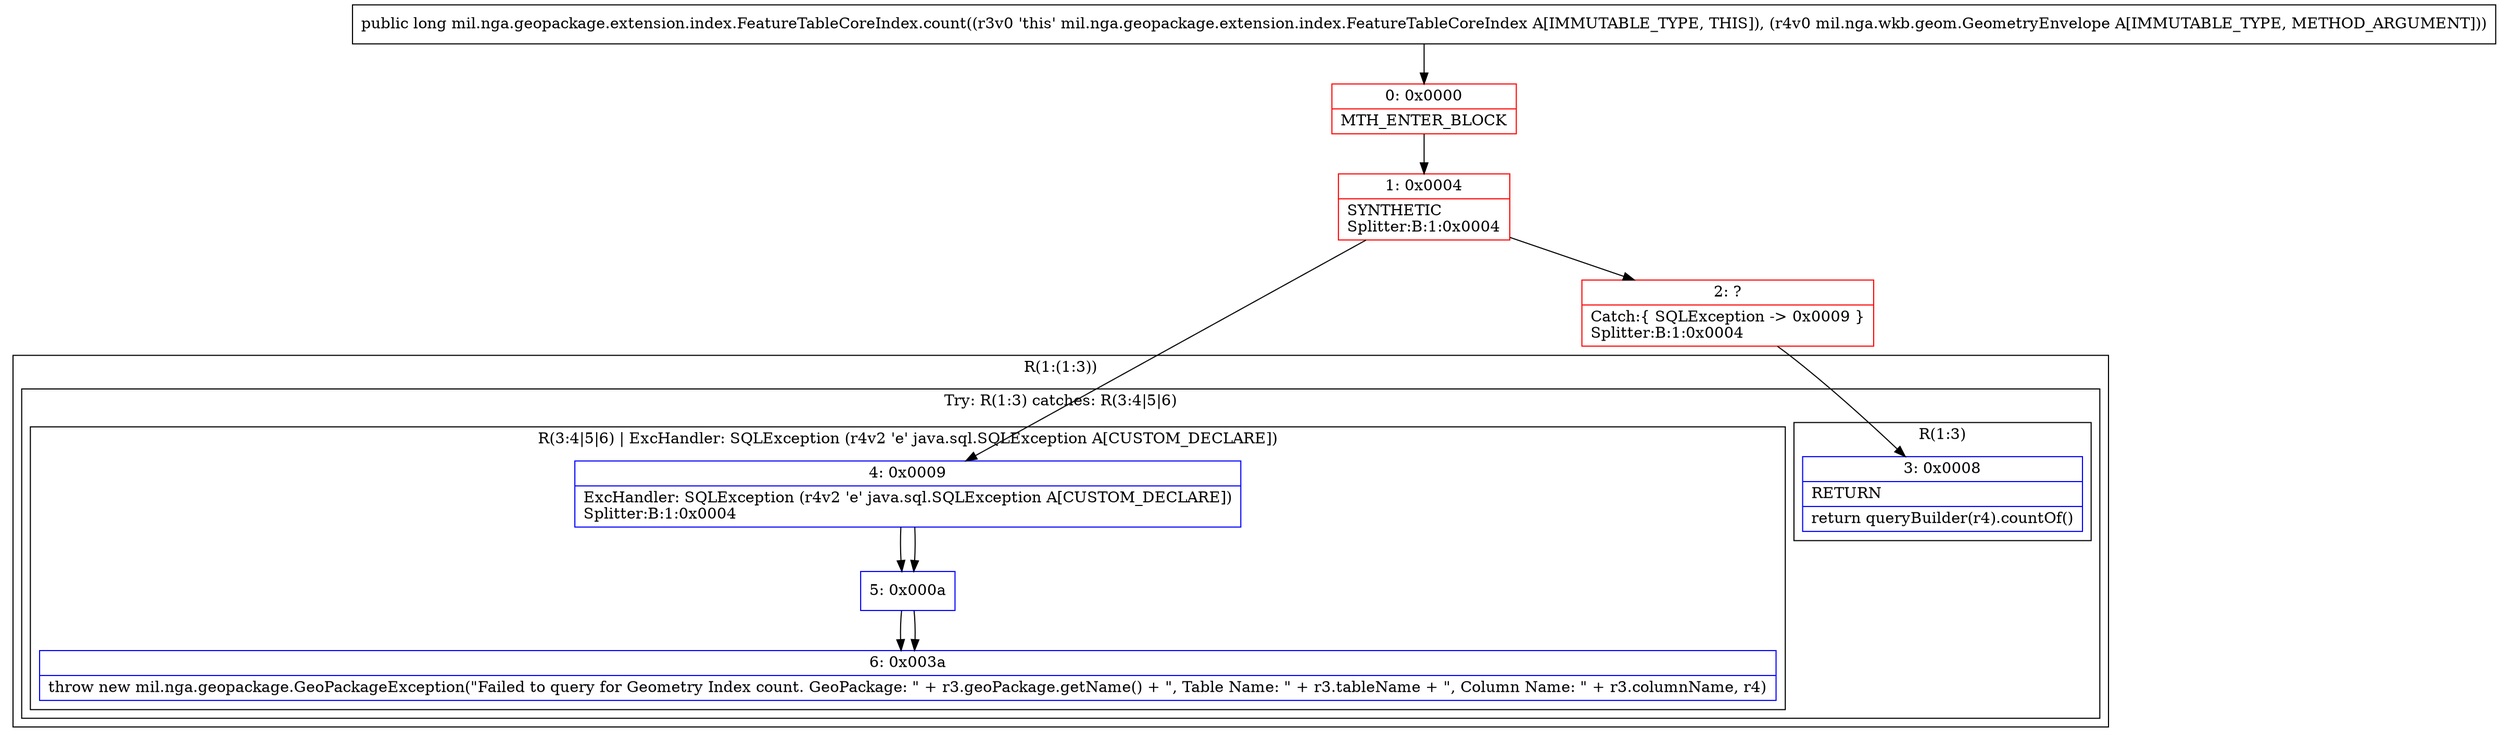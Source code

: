 digraph "CFG formil.nga.geopackage.extension.index.FeatureTableCoreIndex.count(Lmil\/nga\/wkb\/geom\/GeometryEnvelope;)J" {
subgraph cluster_Region_1483724204 {
label = "R(1:(1:3))";
node [shape=record,color=blue];
subgraph cluster_TryCatchRegion_1932007361 {
label = "Try: R(1:3) catches: R(3:4|5|6)";
node [shape=record,color=blue];
subgraph cluster_Region_1241438119 {
label = "R(1:3)";
node [shape=record,color=blue];
Node_3 [shape=record,label="{3\:\ 0x0008|RETURN\l|return queryBuilder(r4).countOf()\l}"];
}
subgraph cluster_Region_1056306858 {
label = "R(3:4|5|6) | ExcHandler: SQLException (r4v2 'e' java.sql.SQLException A[CUSTOM_DECLARE])\l";
node [shape=record,color=blue];
Node_4 [shape=record,label="{4\:\ 0x0009|ExcHandler: SQLException (r4v2 'e' java.sql.SQLException A[CUSTOM_DECLARE])\lSplitter:B:1:0x0004\l}"];
Node_5 [shape=record,label="{5\:\ 0x000a}"];
Node_6 [shape=record,label="{6\:\ 0x003a|throw new mil.nga.geopackage.GeoPackageException(\"Failed to query for Geometry Index count. GeoPackage: \" + r3.geoPackage.getName() + \", Table Name: \" + r3.tableName + \", Column Name: \" + r3.columnName, r4)\l}"];
}
}
}
subgraph cluster_Region_1056306858 {
label = "R(3:4|5|6) | ExcHandler: SQLException (r4v2 'e' java.sql.SQLException A[CUSTOM_DECLARE])\l";
node [shape=record,color=blue];
Node_4 [shape=record,label="{4\:\ 0x0009|ExcHandler: SQLException (r4v2 'e' java.sql.SQLException A[CUSTOM_DECLARE])\lSplitter:B:1:0x0004\l}"];
Node_5 [shape=record,label="{5\:\ 0x000a}"];
Node_6 [shape=record,label="{6\:\ 0x003a|throw new mil.nga.geopackage.GeoPackageException(\"Failed to query for Geometry Index count. GeoPackage: \" + r3.geoPackage.getName() + \", Table Name: \" + r3.tableName + \", Column Name: \" + r3.columnName, r4)\l}"];
}
Node_0 [shape=record,color=red,label="{0\:\ 0x0000|MTH_ENTER_BLOCK\l}"];
Node_1 [shape=record,color=red,label="{1\:\ 0x0004|SYNTHETIC\lSplitter:B:1:0x0004\l}"];
Node_2 [shape=record,color=red,label="{2\:\ ?|Catch:\{ SQLException \-\> 0x0009 \}\lSplitter:B:1:0x0004\l}"];
MethodNode[shape=record,label="{public long mil.nga.geopackage.extension.index.FeatureTableCoreIndex.count((r3v0 'this' mil.nga.geopackage.extension.index.FeatureTableCoreIndex A[IMMUTABLE_TYPE, THIS]), (r4v0 mil.nga.wkb.geom.GeometryEnvelope A[IMMUTABLE_TYPE, METHOD_ARGUMENT])) }"];
MethodNode -> Node_0;
Node_4 -> Node_5;
Node_5 -> Node_6;
Node_4 -> Node_5;
Node_5 -> Node_6;
Node_0 -> Node_1;
Node_1 -> Node_2;
Node_1 -> Node_4;
Node_2 -> Node_3;
}


